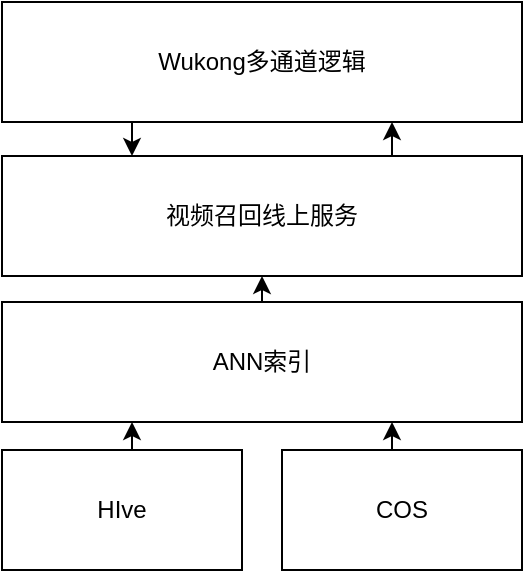 <mxfile version="13.8.1" type="github">
  <diagram id="y-uiqfyQEbw21nLEnKHI" name="Page-1">
    <mxGraphModel dx="946" dy="614" grid="1" gridSize="10" guides="1" tooltips="1" connect="1" arrows="1" fold="1" page="1" pageScale="1" pageWidth="827" pageHeight="1169" math="0" shadow="0">
      <root>
        <mxCell id="0" />
        <mxCell id="1" parent="0" />
        <mxCell id="e3QqHqfejUgRswemHsZR-11" style="edgeStyle=orthogonalEdgeStyle;rounded=0;orthogonalLoop=1;jettySize=auto;html=1;exitX=0.5;exitY=0;exitDx=0;exitDy=0;entryX=0.25;entryY=1;entryDx=0;entryDy=0;" edge="1" parent="1" source="e3QqHqfejUgRswemHsZR-1" target="e3QqHqfejUgRswemHsZR-3">
          <mxGeometry relative="1" as="geometry" />
        </mxCell>
        <mxCell id="e3QqHqfejUgRswemHsZR-1" value="HIve" style="rounded=0;whiteSpace=wrap;html=1;" vertex="1" parent="1">
          <mxGeometry x="210" y="364" width="120" height="60" as="geometry" />
        </mxCell>
        <mxCell id="e3QqHqfejUgRswemHsZR-12" style="edgeStyle=orthogonalEdgeStyle;rounded=0;orthogonalLoop=1;jettySize=auto;html=1;exitX=0.5;exitY=0;exitDx=0;exitDy=0;entryX=0.75;entryY=1;entryDx=0;entryDy=0;" edge="1" parent="1" source="e3QqHqfejUgRswemHsZR-2" target="e3QqHqfejUgRswemHsZR-3">
          <mxGeometry relative="1" as="geometry" />
        </mxCell>
        <mxCell id="e3QqHqfejUgRswemHsZR-2" value="COS" style="rounded=0;whiteSpace=wrap;html=1;" vertex="1" parent="1">
          <mxGeometry x="350" y="364" width="120" height="60" as="geometry" />
        </mxCell>
        <mxCell id="e3QqHqfejUgRswemHsZR-10" style="edgeStyle=orthogonalEdgeStyle;rounded=0;orthogonalLoop=1;jettySize=auto;html=1;exitX=0.5;exitY=0;exitDx=0;exitDy=0;entryX=0.5;entryY=1;entryDx=0;entryDy=0;" edge="1" parent="1" source="e3QqHqfejUgRswemHsZR-3" target="e3QqHqfejUgRswemHsZR-4">
          <mxGeometry relative="1" as="geometry" />
        </mxCell>
        <mxCell id="e3QqHqfejUgRswemHsZR-3" value="ANN索引" style="rounded=0;whiteSpace=wrap;html=1;" vertex="1" parent="1">
          <mxGeometry x="210" y="290" width="260" height="60" as="geometry" />
        </mxCell>
        <mxCell id="e3QqHqfejUgRswemHsZR-8" style="edgeStyle=orthogonalEdgeStyle;rounded=0;orthogonalLoop=1;jettySize=auto;html=1;exitX=0.75;exitY=0;exitDx=0;exitDy=0;entryX=0.75;entryY=1;entryDx=0;entryDy=0;" edge="1" parent="1" source="e3QqHqfejUgRswemHsZR-4" target="e3QqHqfejUgRswemHsZR-5">
          <mxGeometry relative="1" as="geometry" />
        </mxCell>
        <mxCell id="e3QqHqfejUgRswemHsZR-4" value="视频召回线上服务" style="rounded=0;whiteSpace=wrap;html=1;" vertex="1" parent="1">
          <mxGeometry x="210" y="217" width="260" height="60" as="geometry" />
        </mxCell>
        <mxCell id="e3QqHqfejUgRswemHsZR-7" style="edgeStyle=orthogonalEdgeStyle;rounded=0;orthogonalLoop=1;jettySize=auto;html=1;exitX=0.25;exitY=1;exitDx=0;exitDy=0;entryX=0.25;entryY=0;entryDx=0;entryDy=0;" edge="1" parent="1" source="e3QqHqfejUgRswemHsZR-5" target="e3QqHqfejUgRswemHsZR-4">
          <mxGeometry relative="1" as="geometry" />
        </mxCell>
        <mxCell id="e3QqHqfejUgRswemHsZR-5" value="Wukong多通道逻辑" style="rounded=0;whiteSpace=wrap;html=1;" vertex="1" parent="1">
          <mxGeometry x="210" y="140" width="260" height="60" as="geometry" />
        </mxCell>
      </root>
    </mxGraphModel>
  </diagram>
</mxfile>
